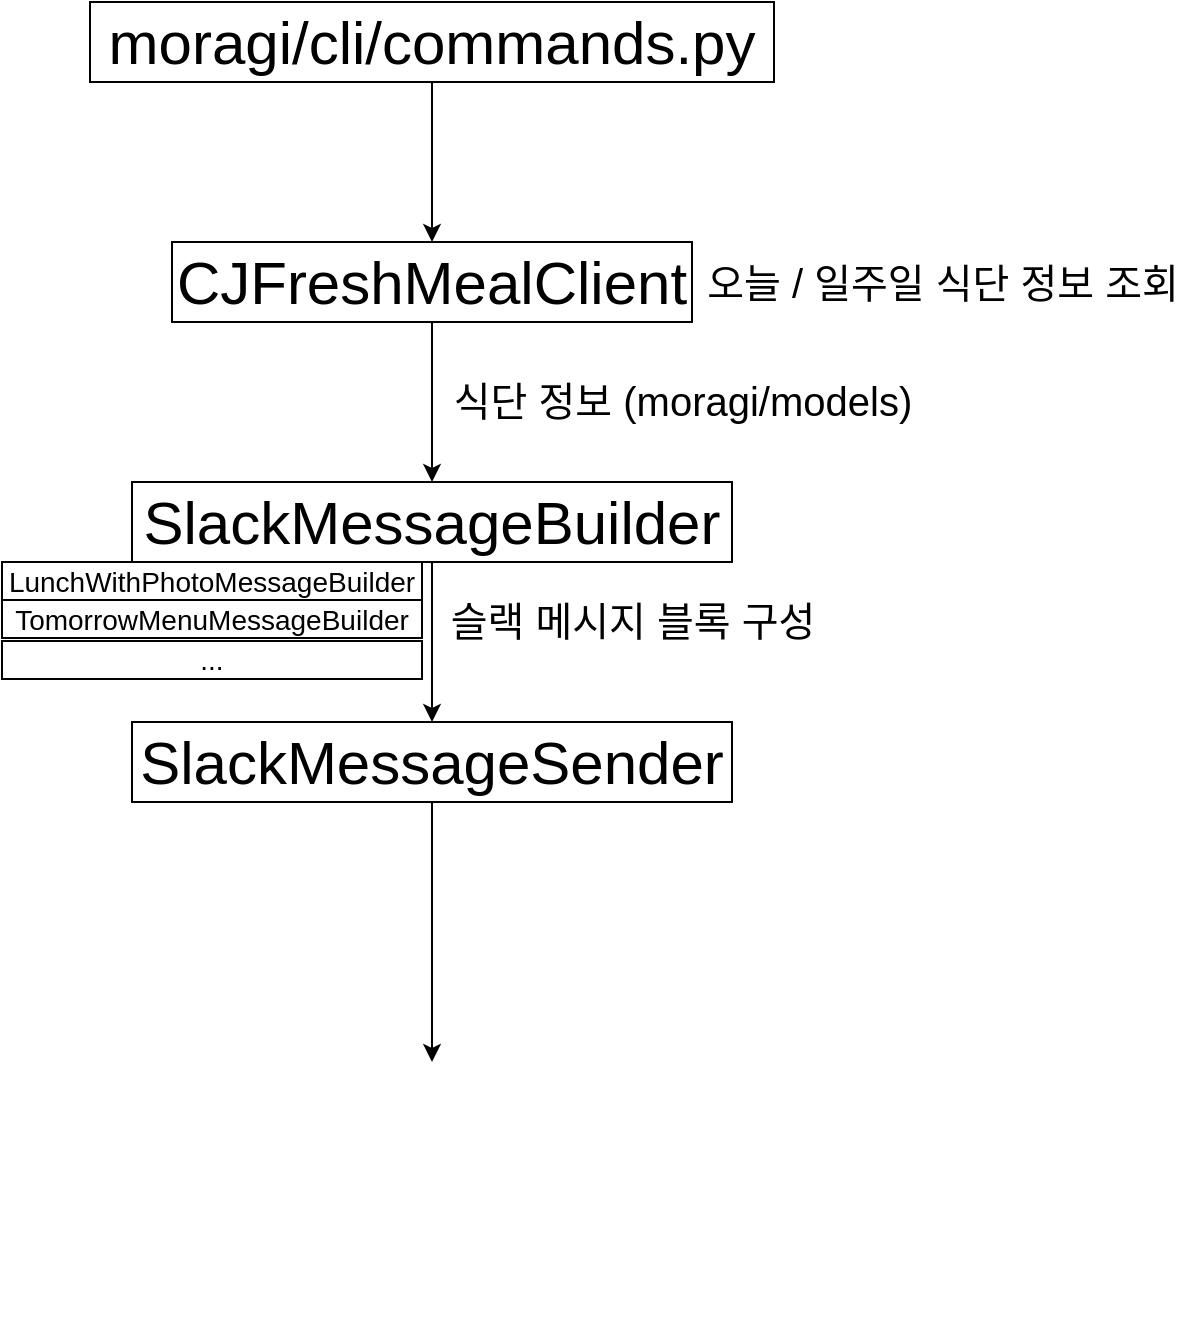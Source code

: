 <mxfile version="21.1.2" type="github">
  <diagram name="Page-1" id="-40lHsI0SEYWw1v3dgic">
    <mxGraphModel dx="2074" dy="1167" grid="1" gridSize="10" guides="1" tooltips="1" connect="1" arrows="1" fold="1" page="1" pageScale="1" pageWidth="850" pageHeight="1100" math="0" shadow="0">
      <root>
        <mxCell id="0" />
        <mxCell id="1" parent="0" />
        <mxCell id="TYvnKhLfXV3P5lAGY6A9-12" value="" style="edgeStyle=orthogonalEdgeStyle;rounded=0;orthogonalLoop=1;jettySize=auto;html=1;" edge="1" parent="1" source="TYvnKhLfXV3P5lAGY6A9-2" target="TYvnKhLfXV3P5lAGY6A9-4">
          <mxGeometry relative="1" as="geometry" />
        </mxCell>
        <mxCell id="TYvnKhLfXV3P5lAGY6A9-2" value="moragi/cli/commands.py" style="rounded=0;whiteSpace=wrap;html=1;fontSize=30;" vertex="1" parent="1">
          <mxGeometry x="254" y="221" width="342" height="40" as="geometry" />
        </mxCell>
        <mxCell id="TYvnKhLfXV3P5lAGY6A9-11" value="" style="edgeStyle=orthogonalEdgeStyle;rounded=0;orthogonalLoop=1;jettySize=auto;html=1;" edge="1" parent="1" source="TYvnKhLfXV3P5lAGY6A9-4" target="TYvnKhLfXV3P5lAGY6A9-5">
          <mxGeometry relative="1" as="geometry" />
        </mxCell>
        <mxCell id="TYvnKhLfXV3P5lAGY6A9-4" value="CJFreshMealClient" style="rounded=0;whiteSpace=wrap;html=1;fontSize=30;" vertex="1" parent="1">
          <mxGeometry x="295" y="341" width="260" height="40" as="geometry" />
        </mxCell>
        <mxCell id="TYvnKhLfXV3P5lAGY6A9-8" style="edgeStyle=orthogonalEdgeStyle;rounded=0;orthogonalLoop=1;jettySize=auto;html=1;" edge="1" parent="1" source="TYvnKhLfXV3P5lAGY6A9-5" target="TYvnKhLfXV3P5lAGY6A9-7">
          <mxGeometry relative="1" as="geometry" />
        </mxCell>
        <mxCell id="TYvnKhLfXV3P5lAGY6A9-5" value="SlackMessageBuilder" style="rounded=0;whiteSpace=wrap;html=1;fontSize=30;" vertex="1" parent="1">
          <mxGeometry x="275" y="461" width="300" height="40" as="geometry" />
        </mxCell>
        <mxCell id="TYvnKhLfXV3P5lAGY6A9-13" style="edgeStyle=orthogonalEdgeStyle;rounded=0;orthogonalLoop=1;jettySize=auto;html=1;" edge="1" parent="1" source="TYvnKhLfXV3P5lAGY6A9-7" target="TYvnKhLfXV3P5lAGY6A9-10">
          <mxGeometry relative="1" as="geometry" />
        </mxCell>
        <mxCell id="TYvnKhLfXV3P5lAGY6A9-7" value="&lt;font style=&quot;font-size: 30px;&quot;&gt;SlackMessageSender&lt;/font&gt;" style="rounded=0;whiteSpace=wrap;html=1;" vertex="1" parent="1">
          <mxGeometry x="275" y="581" width="300" height="40" as="geometry" />
        </mxCell>
        <mxCell id="TYvnKhLfXV3P5lAGY6A9-10" value="" style="shape=image;html=1;verticalAlign=top;verticalLabelPosition=bottom;labelBackgroundColor=#ffffff;imageAspect=0;aspect=fixed;image=https://cdn1.iconfinder.com/data/icons/social-media-circle-7/512/Circled_Slack_svg2-128.png" vertex="1" parent="1">
          <mxGeometry x="361" y="751" width="128" height="128" as="geometry" />
        </mxCell>
        <mxCell id="TYvnKhLfXV3P5lAGY6A9-14" value="&lt;font style=&quot;font-size: 20px;&quot;&gt;오늘 / 일주일 식단 정보 조회&lt;/font&gt;" style="text;html=1;align=center;verticalAlign=middle;resizable=0;points=[];autosize=1;strokeColor=none;fillColor=none;" vertex="1" parent="1">
          <mxGeometry x="555" y="341" width="250" height="40" as="geometry" />
        </mxCell>
        <mxCell id="TYvnKhLfXV3P5lAGY6A9-15" value="&lt;font style=&quot;font-size: 20px;&quot;&gt;식단 정보 (moragi/models)&lt;/font&gt;" style="text;html=1;align=center;verticalAlign=middle;resizable=0;points=[];autosize=1;strokeColor=none;fillColor=none;" vertex="1" parent="1">
          <mxGeometry x="425" y="400" width="250" height="40" as="geometry" />
        </mxCell>
        <mxCell id="TYvnKhLfXV3P5lAGY6A9-16" value="LunchWithPhotoMessageBuilder" style="rounded=0;whiteSpace=wrap;html=1;fontSize=14;" vertex="1" parent="1">
          <mxGeometry x="210" y="501" width="210" height="19" as="geometry" />
        </mxCell>
        <mxCell id="TYvnKhLfXV3P5lAGY6A9-17" value="TomorrowMenuMessageBuilder" style="rounded=0;whiteSpace=wrap;html=1;fontSize=14;" vertex="1" parent="1">
          <mxGeometry x="210" y="520" width="210" height="19" as="geometry" />
        </mxCell>
        <mxCell id="TYvnKhLfXV3P5lAGY6A9-18" value="..." style="rounded=0;whiteSpace=wrap;html=1;fontSize=14;" vertex="1" parent="1">
          <mxGeometry x="210" y="540.5" width="210" height="19" as="geometry" />
        </mxCell>
        <mxCell id="TYvnKhLfXV3P5lAGY6A9-20" value="&lt;span style=&quot;font-size: 20px;&quot;&gt;슬랙 메시지 블록 구성&lt;/span&gt;" style="text;html=1;align=center;verticalAlign=middle;resizable=0;points=[];autosize=1;strokeColor=none;fillColor=none;" vertex="1" parent="1">
          <mxGeometry x="425" y="509.5" width="200" height="40" as="geometry" />
        </mxCell>
      </root>
    </mxGraphModel>
  </diagram>
</mxfile>
